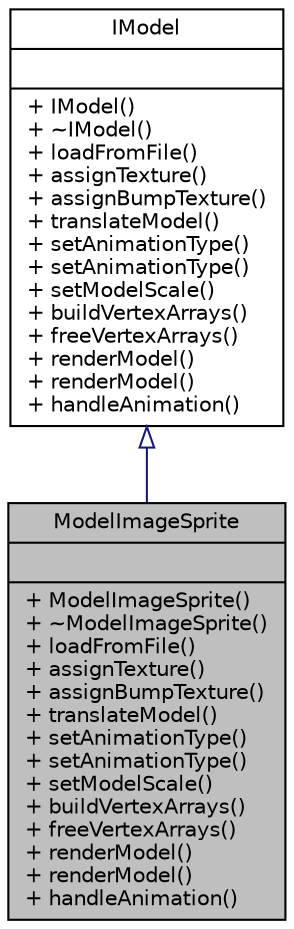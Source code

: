 digraph "ModelImageSprite"
{
 // LATEX_PDF_SIZE
  edge [fontname="Helvetica",fontsize="10",labelfontname="Helvetica",labelfontsize="10"];
  node [fontname="Helvetica",fontsize="10",shape=record];
  Node1 [label="{ModelImageSprite\n||+ ModelImageSprite()\l+ ~ModelImageSprite()\l+ loadFromFile()\l+ assignTexture()\l+ assignBumpTexture()\l+ translateModel()\l+ setAnimationType()\l+ setAnimationType()\l+ setModelScale()\l+ buildVertexArrays()\l+ freeVertexArrays()\l+ renderModel()\l+ renderModel()\l+ handleAnimation()\l}",height=0.2,width=0.4,color="black", fillcolor="grey75", style="filled", fontcolor="black",tooltip="Defines an interface into any type of model /summary>"];
  Node2 -> Node1 [dir="back",color="midnightblue",fontsize="10",style="solid",arrowtail="onormal"];
  Node2 [label="{IModel\n||+ IModel()\l+ ~IModel()\l+ loadFromFile()\l+ assignTexture()\l+ assignBumpTexture()\l+ translateModel()\l+ setAnimationType()\l+ setAnimationType()\l+ setModelScale()\l+ buildVertexArrays()\l+ freeVertexArrays()\l+ renderModel()\l+ renderModel()\l+ handleAnimation()\l}",height=0.2,width=0.4,color="black", fillcolor="white", style="filled",URL="$class_i_model.html",tooltip=" "];
}
